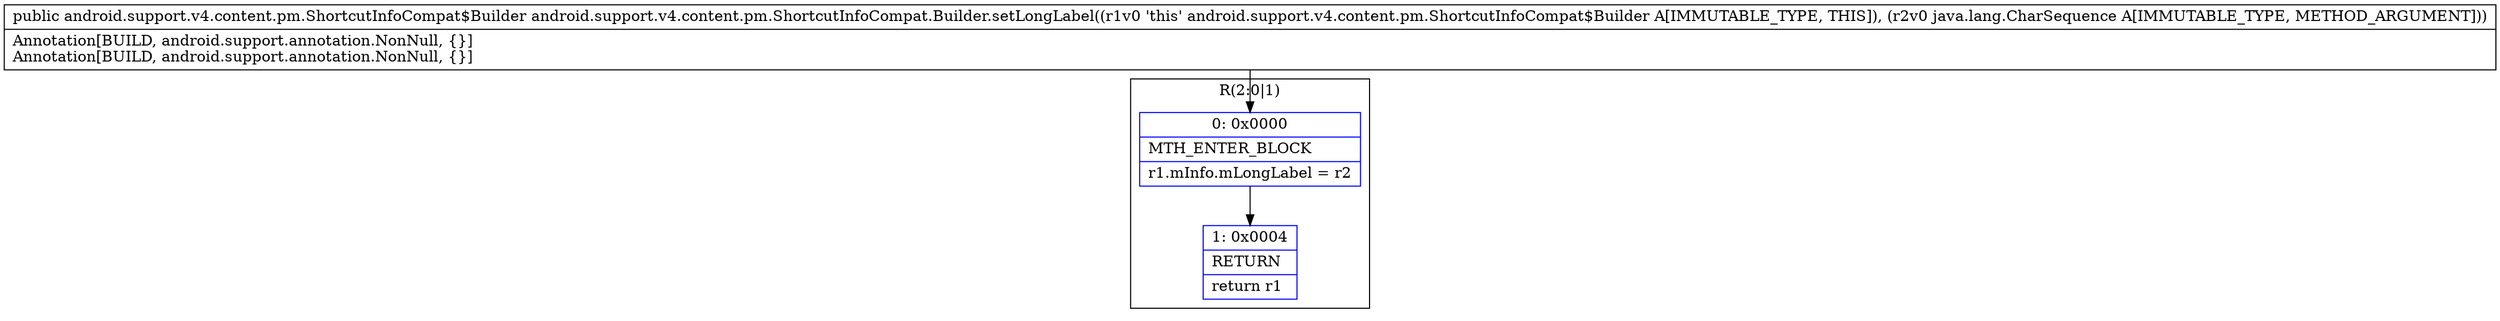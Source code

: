 digraph "CFG forandroid.support.v4.content.pm.ShortcutInfoCompat.Builder.setLongLabel(Ljava\/lang\/CharSequence;)Landroid\/support\/v4\/content\/pm\/ShortcutInfoCompat$Builder;" {
subgraph cluster_Region_1178349181 {
label = "R(2:0|1)";
node [shape=record,color=blue];
Node_0 [shape=record,label="{0\:\ 0x0000|MTH_ENTER_BLOCK\l|r1.mInfo.mLongLabel = r2\l}"];
Node_1 [shape=record,label="{1\:\ 0x0004|RETURN\l|return r1\l}"];
}
MethodNode[shape=record,label="{public android.support.v4.content.pm.ShortcutInfoCompat$Builder android.support.v4.content.pm.ShortcutInfoCompat.Builder.setLongLabel((r1v0 'this' android.support.v4.content.pm.ShortcutInfoCompat$Builder A[IMMUTABLE_TYPE, THIS]), (r2v0 java.lang.CharSequence A[IMMUTABLE_TYPE, METHOD_ARGUMENT]))  | Annotation[BUILD, android.support.annotation.NonNull, \{\}]\lAnnotation[BUILD, android.support.annotation.NonNull, \{\}]\l}"];
MethodNode -> Node_0;
Node_0 -> Node_1;
}

